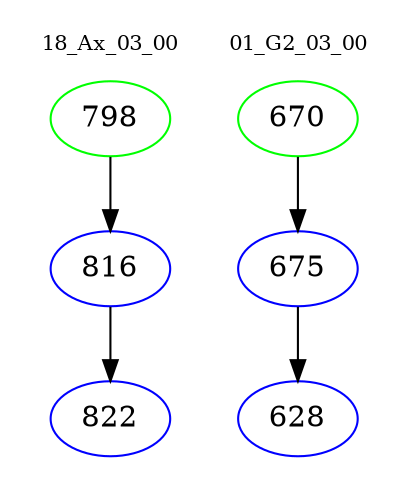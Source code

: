 digraph{
subgraph cluster_0 {
color = white
label = "18_Ax_03_00";
fontsize=10;
T0_798 [label="798", color="green"]
T0_798 -> T0_816 [color="black"]
T0_816 [label="816", color="blue"]
T0_816 -> T0_822 [color="black"]
T0_822 [label="822", color="blue"]
}
subgraph cluster_1 {
color = white
label = "01_G2_03_00";
fontsize=10;
T1_670 [label="670", color="green"]
T1_670 -> T1_675 [color="black"]
T1_675 [label="675", color="blue"]
T1_675 -> T1_628 [color="black"]
T1_628 [label="628", color="blue"]
}
}
